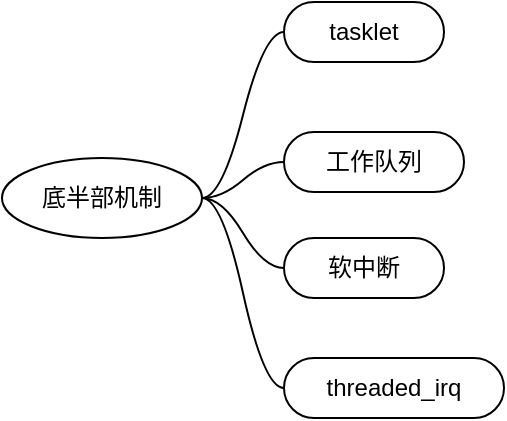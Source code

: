 <mxfile version="18.1.3" type="github">
  <diagram id="jbeJmUmZMhpJFFIEOEIp" name="第 1 页">
    <mxGraphModel dx="982" dy="534" grid="0" gridSize="10" guides="1" tooltips="1" connect="1" arrows="1" fold="1" page="1" pageScale="1" pageWidth="827" pageHeight="1169" math="0" shadow="0">
      <root>
        <mxCell id="0" />
        <mxCell id="1" parent="0" />
        <mxCell id="lVPkfKjw_wGQuSuuyutd-20" value="&lt;span style=&quot;&quot;&gt;底半部机制&lt;/span&gt;" style="ellipse;whiteSpace=wrap;html=1;align=center;newEdgeStyle={&quot;edgeStyle&quot;:&quot;entityRelationEdgeStyle&quot;,&quot;startArrow&quot;:&quot;none&quot;,&quot;endArrow&quot;:&quot;none&quot;,&quot;segment&quot;:10,&quot;curved&quot;:1};treeFolding=1;treeMoving=1;" vertex="1" parent="1">
          <mxGeometry x="284" y="418" width="100" height="40" as="geometry" />
        </mxCell>
        <mxCell id="lVPkfKjw_wGQuSuuyutd-21" value="tasklet" style="whiteSpace=wrap;html=1;rounded=1;arcSize=50;align=center;verticalAlign=middle;strokeWidth=1;autosize=1;spacing=4;treeFolding=1;treeMoving=1;newEdgeStyle={&quot;edgeStyle&quot;:&quot;entityRelationEdgeStyle&quot;,&quot;startArrow&quot;:&quot;none&quot;,&quot;endArrow&quot;:&quot;none&quot;,&quot;segment&quot;:10,&quot;curved&quot;:1};" vertex="1" parent="1">
          <mxGeometry x="425" y="340" width="80" height="30" as="geometry" />
        </mxCell>
        <mxCell id="lVPkfKjw_wGQuSuuyutd-22" value="" style="edgeStyle=entityRelationEdgeStyle;startArrow=none;endArrow=none;segment=10;curved=1;rounded=0;exitX=1;exitY=0.5;exitDx=0;exitDy=0;" edge="1" target="lVPkfKjw_wGQuSuuyutd-21" parent="1" source="lVPkfKjw_wGQuSuuyutd-20">
          <mxGeometry relative="1" as="geometry">
            <mxPoint x="334" y="414" as="sourcePoint" />
          </mxGeometry>
        </mxCell>
        <mxCell id="lVPkfKjw_wGQuSuuyutd-26" value="工作队列" style="whiteSpace=wrap;html=1;rounded=1;arcSize=50;align=center;verticalAlign=middle;strokeWidth=1;autosize=1;spacing=4;treeFolding=1;treeMoving=1;newEdgeStyle={&quot;edgeStyle&quot;:&quot;entityRelationEdgeStyle&quot;,&quot;startArrow&quot;:&quot;none&quot;,&quot;endArrow&quot;:&quot;none&quot;,&quot;segment&quot;:10,&quot;curved&quot;:1};" vertex="1" parent="1">
          <mxGeometry x="425" y="405" width="90" height="30" as="geometry" />
        </mxCell>
        <mxCell id="lVPkfKjw_wGQuSuuyutd-27" value="" style="edgeStyle=entityRelationEdgeStyle;startArrow=none;endArrow=none;segment=10;curved=1;rounded=0;exitX=1;exitY=0.5;exitDx=0;exitDy=0;" edge="1" target="lVPkfKjw_wGQuSuuyutd-26" parent="1" source="lVPkfKjw_wGQuSuuyutd-20">
          <mxGeometry relative="1" as="geometry">
            <mxPoint x="404" y="447" as="sourcePoint" />
          </mxGeometry>
        </mxCell>
        <mxCell id="lVPkfKjw_wGQuSuuyutd-28" value="软中断" style="whiteSpace=wrap;html=1;rounded=1;arcSize=50;align=center;verticalAlign=middle;strokeWidth=1;autosize=1;spacing=4;treeFolding=1;treeMoving=1;newEdgeStyle={&quot;edgeStyle&quot;:&quot;entityRelationEdgeStyle&quot;,&quot;startArrow&quot;:&quot;none&quot;,&quot;endArrow&quot;:&quot;none&quot;,&quot;segment&quot;:10,&quot;curved&quot;:1};" vertex="1" parent="1">
          <mxGeometry x="425" y="458" width="80" height="30" as="geometry" />
        </mxCell>
        <mxCell id="lVPkfKjw_wGQuSuuyutd-29" value="" style="edgeStyle=entityRelationEdgeStyle;startArrow=none;endArrow=none;segment=10;curved=1;rounded=0;exitX=1;exitY=0.5;exitDx=0;exitDy=0;" edge="1" target="lVPkfKjw_wGQuSuuyutd-28" parent="1" source="lVPkfKjw_wGQuSuuyutd-20">
          <mxGeometry relative="1" as="geometry">
            <mxPoint x="408" y="510" as="sourcePoint" />
          </mxGeometry>
        </mxCell>
        <mxCell id="lVPkfKjw_wGQuSuuyutd-30" value="threaded_irq" style="whiteSpace=wrap;html=1;rounded=1;arcSize=50;align=center;verticalAlign=middle;strokeWidth=1;autosize=1;spacing=4;treeFolding=1;treeMoving=1;newEdgeStyle={&quot;edgeStyle&quot;:&quot;entityRelationEdgeStyle&quot;,&quot;startArrow&quot;:&quot;none&quot;,&quot;endArrow&quot;:&quot;none&quot;,&quot;segment&quot;:10,&quot;curved&quot;:1};" vertex="1" parent="1">
          <mxGeometry x="425" y="518" width="110" height="30" as="geometry" />
        </mxCell>
        <mxCell id="lVPkfKjw_wGQuSuuyutd-31" value="" style="edgeStyle=entityRelationEdgeStyle;startArrow=none;endArrow=none;segment=10;curved=1;rounded=0;exitX=1;exitY=0.5;exitDx=0;exitDy=0;" edge="1" target="lVPkfKjw_wGQuSuuyutd-30" parent="1" source="lVPkfKjw_wGQuSuuyutd-20">
          <mxGeometry relative="1" as="geometry">
            <mxPoint x="395" y="560" as="sourcePoint" />
          </mxGeometry>
        </mxCell>
      </root>
    </mxGraphModel>
  </diagram>
</mxfile>
